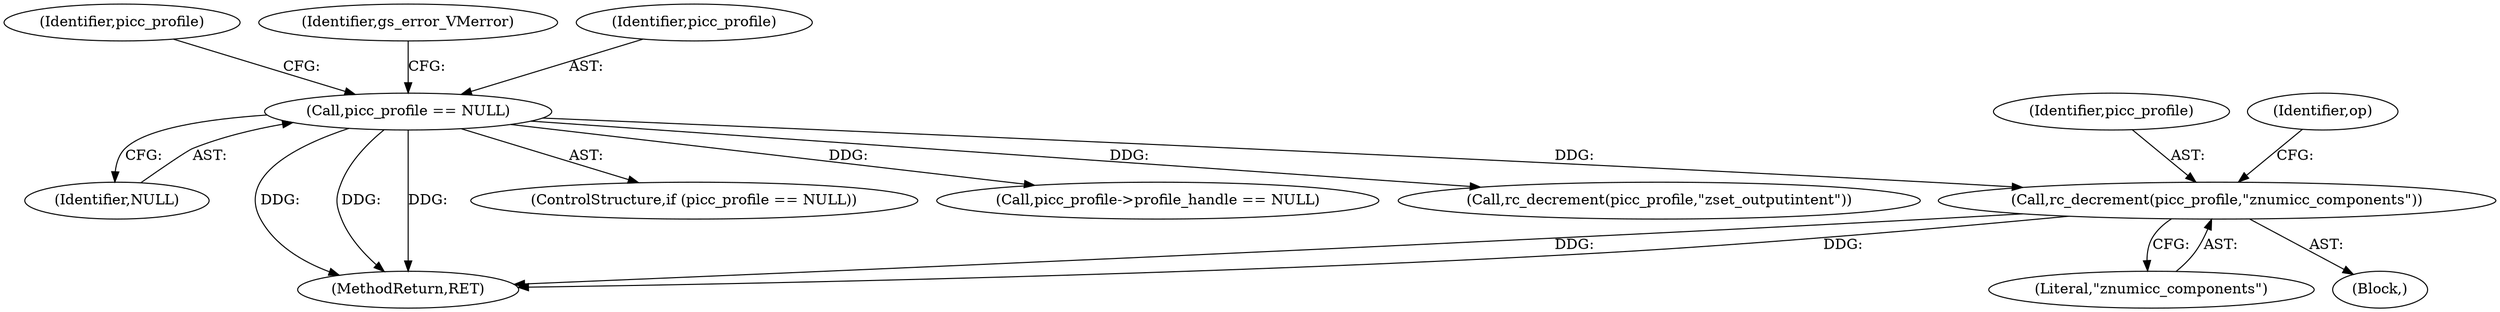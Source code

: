 digraph "0_ghostscript_67d760ab775dae4efe803b5944b0439aa3c0b04a_0@pointer" {
"1000206" [label="(Call,rc_decrement(picc_profile,\"znumicc_components\"))"];
"1000174" [label="(Call,picc_profile == NULL)"];
"1000208" [label="(Literal,\"znumicc_components\")"];
"1000200" [label="(Call,picc_profile->profile_handle == NULL)"];
"1000262" [label="(Call,rc_decrement(picc_profile,\"zset_outputintent\"))"];
"1000183" [label="(Identifier,picc_profile)"];
"1000176" [label="(Identifier,NULL)"];
"1000207" [label="(Identifier,picc_profile)"];
"1000210" [label="(Identifier,op)"];
"1000267" [label="(MethodReturn,RET)"];
"1000173" [label="(ControlStructure,if (picc_profile == NULL))"];
"1000206" [label="(Call,rc_decrement(picc_profile,\"znumicc_components\"))"];
"1000205" [label="(Block,)"];
"1000179" [label="(Identifier,gs_error_VMerror)"];
"1000174" [label="(Call,picc_profile == NULL)"];
"1000175" [label="(Identifier,picc_profile)"];
"1000206" -> "1000205"  [label="AST: "];
"1000206" -> "1000208"  [label="CFG: "];
"1000207" -> "1000206"  [label="AST: "];
"1000208" -> "1000206"  [label="AST: "];
"1000210" -> "1000206"  [label="CFG: "];
"1000206" -> "1000267"  [label="DDG: "];
"1000206" -> "1000267"  [label="DDG: "];
"1000174" -> "1000206"  [label="DDG: "];
"1000174" -> "1000173"  [label="AST: "];
"1000174" -> "1000176"  [label="CFG: "];
"1000175" -> "1000174"  [label="AST: "];
"1000176" -> "1000174"  [label="AST: "];
"1000179" -> "1000174"  [label="CFG: "];
"1000183" -> "1000174"  [label="CFG: "];
"1000174" -> "1000267"  [label="DDG: "];
"1000174" -> "1000267"  [label="DDG: "];
"1000174" -> "1000267"  [label="DDG: "];
"1000174" -> "1000200"  [label="DDG: "];
"1000174" -> "1000262"  [label="DDG: "];
}

